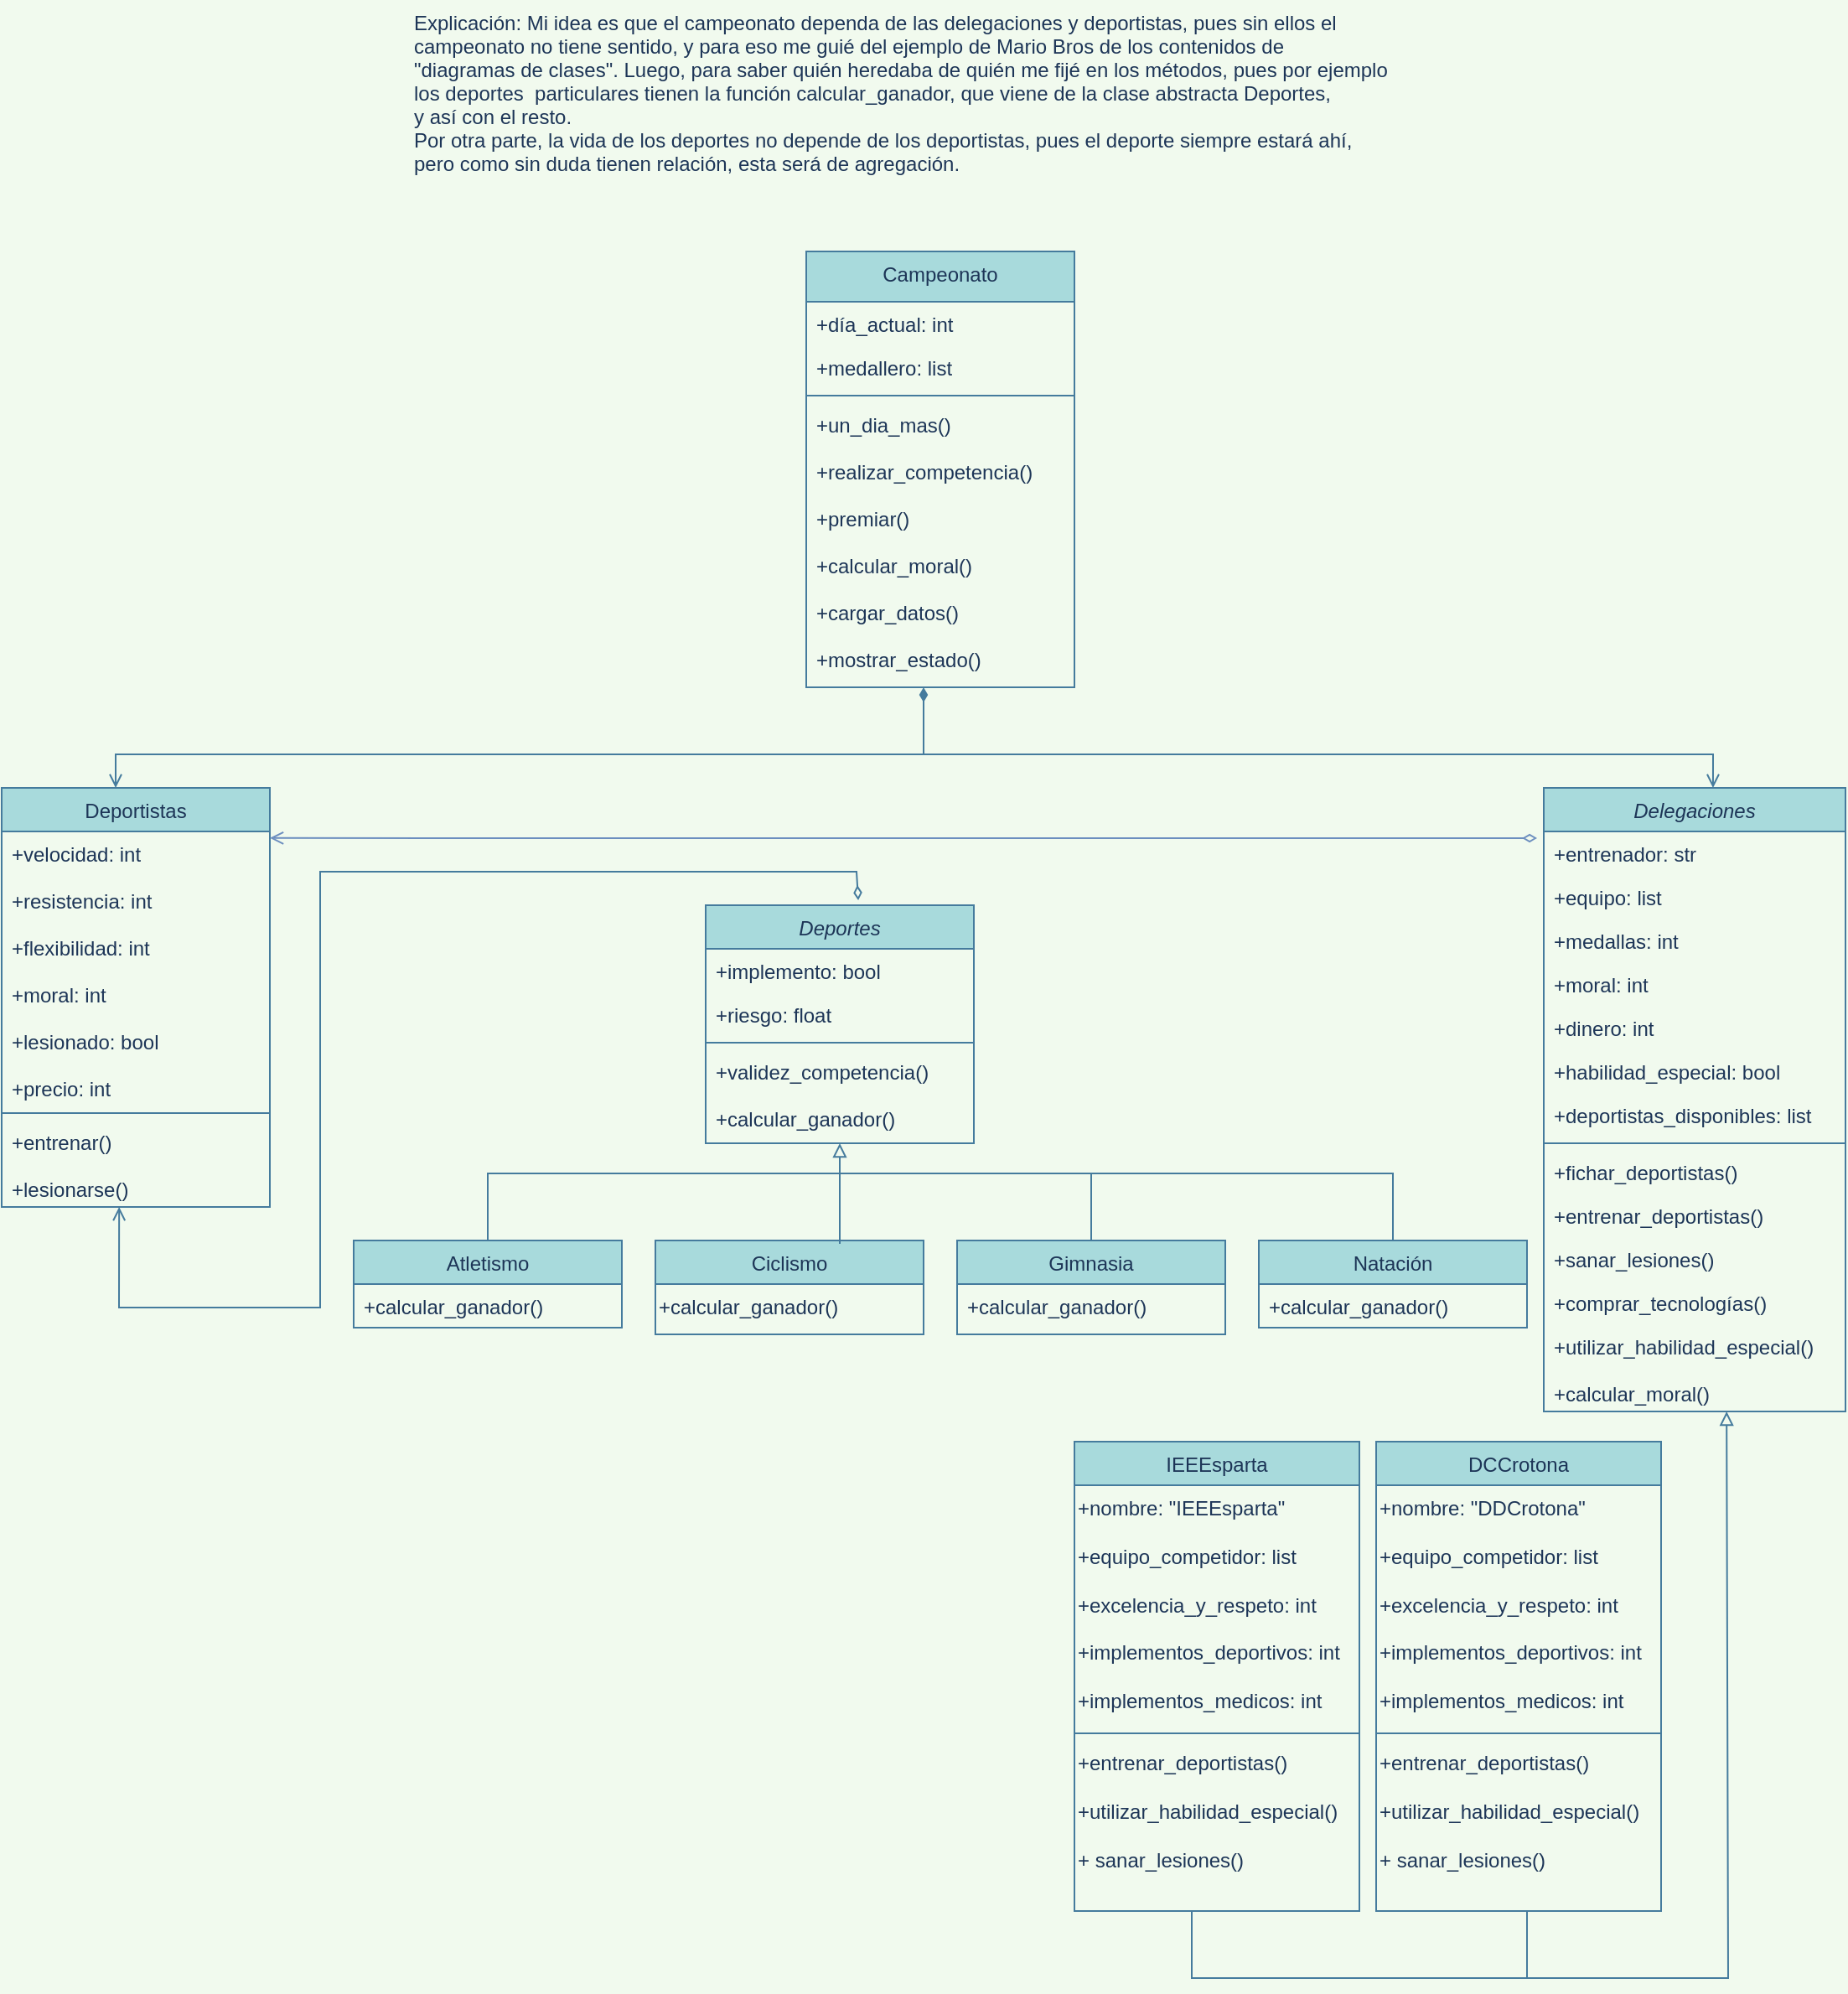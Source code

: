 <mxfile version="13.7.3" type="github">
  <diagram id="C5RBs43oDa-KdzZeNtuy" name="Page-1">
    <mxGraphModel dx="1695" dy="1620" grid="1" gridSize="10" guides="1" tooltips="1" connect="1" arrows="1" fold="1" page="1" pageScale="1" pageWidth="827" pageHeight="1169" background="#F1FAEE" math="0" shadow="0">
      <root>
        <mxCell id="WIyWlLk6GJQsqaUBKTNV-0" />
        <mxCell id="WIyWlLk6GJQsqaUBKTNV-1" parent="WIyWlLk6GJQsqaUBKTNV-0" />
        <mxCell id="mVQUmrM8wRDj-4UBV71F-0" style="edgeStyle=orthogonalEdgeStyle;rounded=0;orthogonalLoop=1;jettySize=auto;html=1;exitX=0.5;exitY=0;exitDx=0;exitDy=0;entryX=0.5;entryY=0.046;entryDx=0;entryDy=0;entryPerimeter=0;strokeColor=#457B9D;fontColor=#1D3557;labelBackgroundColor=#F1FAEE;" parent="WIyWlLk6GJQsqaUBKTNV-1" source="zkfFHV4jXpPFQw0GAbJ--17" target="zkfFHV4jXpPFQw0GAbJ--17" edge="1">
          <mxGeometry relative="1" as="geometry" />
        </mxCell>
        <mxCell id="zkfFHV4jXpPFQw0GAbJ--0" value="Deportes" style="swimlane;fontStyle=2;align=center;verticalAlign=top;childLayout=stackLayout;horizontal=1;startSize=26;horizontalStack=0;resizeParent=1;resizeLast=0;collapsible=1;marginBottom=0;rounded=0;shadow=0;strokeWidth=1;fillColor=#A8DADC;strokeColor=#457B9D;fontColor=#1D3557;" parent="WIyWlLk6GJQsqaUBKTNV-1" vertex="1">
          <mxGeometry x="70" y="200" width="160" height="142" as="geometry">
            <mxRectangle x="70" y="200" width="160" height="26" as="alternateBounds" />
          </mxGeometry>
        </mxCell>
        <mxCell id="zkfFHV4jXpPFQw0GAbJ--1" value="+implemento: bool" style="text;align=left;verticalAlign=top;spacingLeft=4;spacingRight=4;overflow=hidden;rotatable=0;points=[[0,0.5],[1,0.5]];portConstraint=eastwest;fontColor=#1D3557;" parent="zkfFHV4jXpPFQw0GAbJ--0" vertex="1">
          <mxGeometry y="26" width="160" height="26" as="geometry" />
        </mxCell>
        <mxCell id="zkfFHV4jXpPFQw0GAbJ--2" value="+riesgo: float" style="text;align=left;verticalAlign=top;spacingLeft=4;spacingRight=4;overflow=hidden;rotatable=0;points=[[0,0.5],[1,0.5]];portConstraint=eastwest;rounded=0;shadow=0;html=0;fontColor=#1D3557;" parent="zkfFHV4jXpPFQw0GAbJ--0" vertex="1">
          <mxGeometry y="52" width="160" height="26" as="geometry" />
        </mxCell>
        <mxCell id="zkfFHV4jXpPFQw0GAbJ--4" value="" style="line;html=1;strokeWidth=1;align=left;verticalAlign=middle;spacingTop=-1;spacingLeft=3;spacingRight=3;rotatable=0;labelPosition=right;points=[];portConstraint=eastwest;fillColor=#A8DADC;strokeColor=#457B9D;fontColor=#1D3557;labelBackgroundColor=#F1FAEE;" parent="zkfFHV4jXpPFQw0GAbJ--0" vertex="1">
          <mxGeometry y="78" width="160" height="8" as="geometry" />
        </mxCell>
        <mxCell id="zkfFHV4jXpPFQw0GAbJ--5" value="+validez_competencia()&#xa;&#xa;+calcular_ganador()&#xa;" style="text;align=left;verticalAlign=top;spacingLeft=4;spacingRight=4;overflow=hidden;rotatable=0;points=[[0,0.5],[1,0.5]];portConstraint=eastwest;fontColor=#1D3557;" parent="zkfFHV4jXpPFQw0GAbJ--0" vertex="1">
          <mxGeometry y="86" width="160" height="56" as="geometry" />
        </mxCell>
        <mxCell id="mVQUmrM8wRDj-4UBV71F-27" value="Ciclismo" style="swimlane;fontStyle=0;align=center;verticalAlign=top;childLayout=stackLayout;horizontal=1;startSize=26;horizontalStack=0;resizeParent=1;resizeLast=0;collapsible=1;marginBottom=0;rounded=0;shadow=0;strokeWidth=1;fillColor=#A8DADC;strokeColor=#457B9D;fontColor=#1D3557;" parent="WIyWlLk6GJQsqaUBKTNV-1" vertex="1">
          <mxGeometry x="40" y="400" width="160" height="56" as="geometry">
            <mxRectangle x="230" y="140" width="160" height="26" as="alternateBounds" />
          </mxGeometry>
        </mxCell>
        <mxCell id="mVQUmrM8wRDj-4UBV71F-41" value="+calcular_ganador()" style="text;whiteSpace=wrap;html=1;fontColor=#1D3557;" parent="mVQUmrM8wRDj-4UBV71F-27" vertex="1">
          <mxGeometry y="26" width="160" height="30" as="geometry" />
        </mxCell>
        <mxCell id="mVQUmrM8wRDj-4UBV71F-51" value="" style="edgeStyle=orthogonalEdgeStyle;rounded=0;jumpSize=6;orthogonalLoop=1;jettySize=auto;html=1;endArrow=block;endFill=0;entryX=0.5;entryY=1;entryDx=0;entryDy=0;strokeColor=#457B9D;fontColor=#1D3557;labelBackgroundColor=#F1FAEE;" parent="WIyWlLk6GJQsqaUBKTNV-1" source="mVQUmrM8wRDj-4UBV71F-35" target="zkfFHV4jXpPFQw0GAbJ--0" edge="1">
          <mxGeometry relative="1" as="geometry">
            <mxPoint x="150" y="350" as="targetPoint" />
            <Array as="points">
              <mxPoint x="-60" y="360" />
              <mxPoint x="150" y="360" />
            </Array>
          </mxGeometry>
        </mxCell>
        <mxCell id="mVQUmrM8wRDj-4UBV71F-35" value="Atletismo" style="swimlane;fontStyle=0;align=center;verticalAlign=top;childLayout=stackLayout;horizontal=1;startSize=26;horizontalStack=0;resizeParent=1;resizeLast=0;collapsible=1;marginBottom=0;rounded=0;shadow=0;strokeWidth=1;fillColor=#A8DADC;strokeColor=#457B9D;fontColor=#1D3557;" parent="WIyWlLk6GJQsqaUBKTNV-1" vertex="1">
          <mxGeometry x="-140" y="400" width="160" height="52" as="geometry">
            <mxRectangle x="230" y="140" width="160" height="26" as="alternateBounds" />
          </mxGeometry>
        </mxCell>
        <mxCell id="mVQUmrM8wRDj-4UBV71F-36" value="+calcular_ganador()" style="text;align=left;verticalAlign=top;spacingLeft=4;spacingRight=4;overflow=hidden;rotatable=0;points=[[0,0.5],[1,0.5]];portConstraint=eastwest;fontColor=#1D3557;" parent="mVQUmrM8wRDj-4UBV71F-35" vertex="1">
          <mxGeometry y="26" width="160" height="26" as="geometry" />
        </mxCell>
        <mxCell id="mVQUmrM8wRDj-4UBV71F-38" value="Natación" style="swimlane;fontStyle=0;align=center;verticalAlign=top;childLayout=stackLayout;horizontal=1;startSize=26;horizontalStack=0;resizeParent=1;resizeLast=0;collapsible=1;marginBottom=0;rounded=0;shadow=0;strokeWidth=1;fillColor=#A8DADC;strokeColor=#457B9D;fontColor=#1D3557;" parent="WIyWlLk6GJQsqaUBKTNV-1" vertex="1">
          <mxGeometry x="400" y="400" width="160" height="52" as="geometry">
            <mxRectangle x="230" y="140" width="160" height="26" as="alternateBounds" />
          </mxGeometry>
        </mxCell>
        <mxCell id="mVQUmrM8wRDj-4UBV71F-39" value="+calcular_ganador()" style="text;align=left;verticalAlign=top;spacingLeft=4;spacingRight=4;overflow=hidden;rotatable=0;points=[[0,0.5],[1,0.5]];portConstraint=eastwest;fontColor=#1D3557;" parent="mVQUmrM8wRDj-4UBV71F-38" vertex="1">
          <mxGeometry y="26" width="160" height="26" as="geometry" />
        </mxCell>
        <mxCell id="mVQUmrM8wRDj-4UBV71F-32" value="Gimnasia" style="swimlane;fontStyle=0;align=center;verticalAlign=top;childLayout=stackLayout;horizontal=1;startSize=26;horizontalStack=0;resizeParent=1;resizeLast=0;collapsible=1;marginBottom=0;rounded=0;shadow=0;strokeWidth=1;fillColor=#A8DADC;strokeColor=#457B9D;fontColor=#1D3557;" parent="WIyWlLk6GJQsqaUBKTNV-1" vertex="1">
          <mxGeometry x="220" y="400" width="160" height="56" as="geometry">
            <mxRectangle x="230" y="140" width="160" height="26" as="alternateBounds" />
          </mxGeometry>
        </mxCell>
        <mxCell id="mVQUmrM8wRDj-4UBV71F-34" value="+calcular_ganador()" style="text;align=left;verticalAlign=top;spacingLeft=4;spacingRight=4;overflow=hidden;rotatable=0;points=[[0,0.5],[1,0.5]];portConstraint=eastwest;rounded=0;shadow=0;html=0;fontColor=#1D3557;" parent="mVQUmrM8wRDj-4UBV71F-32" vertex="1">
          <mxGeometry y="26" width="160" height="30" as="geometry" />
        </mxCell>
        <mxCell id="mVQUmrM8wRDj-4UBV71F-67" value="" style="endArrow=none;html=1;entryX=0.5;entryY=0;entryDx=0;entryDy=0;rounded=0;strokeColor=#457B9D;fontColor=#1D3557;labelBackgroundColor=#F1FAEE;" parent="WIyWlLk6GJQsqaUBKTNV-1" target="mVQUmrM8wRDj-4UBV71F-38" edge="1">
          <mxGeometry width="50" height="50" relative="1" as="geometry">
            <mxPoint x="150" y="360" as="sourcePoint" />
            <mxPoint x="480" y="360" as="targetPoint" />
            <Array as="points">
              <mxPoint x="480" y="360" />
            </Array>
          </mxGeometry>
        </mxCell>
        <mxCell id="mVQUmrM8wRDj-4UBV71F-68" value="" style="endArrow=none;html=1;exitX=0.5;exitY=0;exitDx=0;exitDy=0;strokeColor=#457B9D;fontColor=#1D3557;labelBackgroundColor=#F1FAEE;" parent="WIyWlLk6GJQsqaUBKTNV-1" source="mVQUmrM8wRDj-4UBV71F-32" edge="1">
          <mxGeometry width="50" height="50" relative="1" as="geometry">
            <mxPoint x="270" y="380" as="sourcePoint" />
            <mxPoint x="300" y="360" as="targetPoint" />
          </mxGeometry>
        </mxCell>
        <mxCell id="mVQUmrM8wRDj-4UBV71F-72" value="" style="endArrow=none;html=1;strokeColor=#457B9D;fontColor=#1D3557;labelBackgroundColor=#F1FAEE;" parent="WIyWlLk6GJQsqaUBKTNV-1" edge="1">
          <mxGeometry width="50" height="50" relative="1" as="geometry">
            <mxPoint x="150" y="360" as="sourcePoint" />
            <mxPoint x="150" y="402" as="targetPoint" />
          </mxGeometry>
        </mxCell>
        <mxCell id="mVQUmrM8wRDj-4UBV71F-78" value="" style="endArrow=none;html=1;strokeWidth=1;endFill=0;startArrow=block;startFill=0;rounded=0;strokeColor=#457B9D;fontColor=#1D3557;labelBackgroundColor=#F1FAEE;exitX=0.606;exitY=1.04;exitDx=0;exitDy=0;exitPerimeter=0;" parent="WIyWlLk6GJQsqaUBKTNV-1" source="mVQUmrM8wRDj-4UBV71F-16" edge="1">
          <mxGeometry width="50" height="50" relative="1" as="geometry">
            <mxPoint x="671" y="500" as="sourcePoint" />
            <mxPoint x="360" y="800" as="targetPoint" />
            <Array as="points">
              <mxPoint x="680" y="840" />
              <mxPoint x="360" y="840" />
            </Array>
          </mxGeometry>
        </mxCell>
        <mxCell id="mVQUmrM8wRDj-4UBV71F-79" value="" style="endArrow=none;html=1;strokeWidth=1;strokeColor=#457B9D;fontColor=#1D3557;labelBackgroundColor=#F1FAEE;" parent="WIyWlLk6GJQsqaUBKTNV-1" edge="1">
          <mxGeometry width="50" height="50" relative="1" as="geometry">
            <mxPoint x="560" y="840" as="sourcePoint" />
            <mxPoint x="560" y="800" as="targetPoint" />
          </mxGeometry>
        </mxCell>
        <mxCell id="zkfFHV4jXpPFQw0GAbJ--6" value="Delegaciones" style="swimlane;fontStyle=2;align=center;verticalAlign=top;childLayout=stackLayout;horizontal=1;startSize=26;horizontalStack=0;resizeParent=1;resizeLast=0;collapsible=1;marginBottom=0;rounded=0;shadow=0;strokeWidth=1;fillColor=#A8DADC;strokeColor=#457B9D;fontColor=#1D3557;" parent="WIyWlLk6GJQsqaUBKTNV-1" vertex="1">
          <mxGeometry x="570" y="130" width="180" height="372" as="geometry">
            <mxRectangle x="120" y="360" width="160" height="26" as="alternateBounds" />
          </mxGeometry>
        </mxCell>
        <mxCell id="zkfFHV4jXpPFQw0GAbJ--7" value="+entrenador: str" style="text;align=left;verticalAlign=top;spacingLeft=4;spacingRight=4;overflow=hidden;rotatable=0;points=[[0,0.5],[1,0.5]];portConstraint=eastwest;fontColor=#1D3557;" parent="zkfFHV4jXpPFQw0GAbJ--6" vertex="1">
          <mxGeometry y="26" width="180" height="26" as="geometry" />
        </mxCell>
        <mxCell id="zkfFHV4jXpPFQw0GAbJ--8" value="+equipo: list" style="text;align=left;verticalAlign=top;spacingLeft=4;spacingRight=4;overflow=hidden;rotatable=0;points=[[0,0.5],[1,0.5]];portConstraint=eastwest;rounded=0;shadow=0;html=0;fontColor=#1D3557;" parent="zkfFHV4jXpPFQw0GAbJ--6" vertex="1">
          <mxGeometry y="52" width="180" height="26" as="geometry" />
        </mxCell>
        <mxCell id="zkfFHV4jXpPFQw0GAbJ--11" value="+medallas: int" style="text;align=left;verticalAlign=top;spacingLeft=4;spacingRight=4;overflow=hidden;rotatable=0;points=[[0,0.5],[1,0.5]];portConstraint=eastwest;fontColor=#1D3557;" parent="zkfFHV4jXpPFQw0GAbJ--6" vertex="1">
          <mxGeometry y="78" width="180" height="26" as="geometry" />
        </mxCell>
        <mxCell id="mVQUmrM8wRDj-4UBV71F-1" value="+moral: int" style="text;align=left;verticalAlign=top;spacingLeft=4;spacingRight=4;overflow=hidden;rotatable=0;points=[[0,0.5],[1,0.5]];portConstraint=eastwest;fontColor=#1D3557;" parent="zkfFHV4jXpPFQw0GAbJ--6" vertex="1">
          <mxGeometry y="104" width="180" height="26" as="geometry" />
        </mxCell>
        <mxCell id="mVQUmrM8wRDj-4UBV71F-2" value="+dinero: int&#xa;" style="text;align=left;verticalAlign=top;spacingLeft=4;spacingRight=4;overflow=hidden;rotatable=0;points=[[0,0.5],[1,0.5]];portConstraint=eastwest;fontColor=#1D3557;" parent="zkfFHV4jXpPFQw0GAbJ--6" vertex="1">
          <mxGeometry y="130" width="180" height="26" as="geometry" />
        </mxCell>
        <mxCell id="mVQUmrM8wRDj-4UBV71F-6" value="+habilidad_especial: bool" style="text;align=left;verticalAlign=top;spacingLeft=4;spacingRight=4;overflow=hidden;rotatable=0;points=[[0,0.5],[1,0.5]];portConstraint=eastwest;fontColor=#1D3557;" parent="zkfFHV4jXpPFQw0GAbJ--6" vertex="1">
          <mxGeometry y="156" width="180" height="26" as="geometry" />
        </mxCell>
        <mxCell id="mVQUmrM8wRDj-4UBV71F-8" value="+deportistas_disponibles: list" style="text;align=left;verticalAlign=top;spacingLeft=4;spacingRight=4;overflow=hidden;rotatable=0;points=[[0,0.5],[1,0.5]];portConstraint=eastwest;fontColor=#1D3557;" parent="zkfFHV4jXpPFQw0GAbJ--6" vertex="1">
          <mxGeometry y="182" width="180" height="26" as="geometry" />
        </mxCell>
        <mxCell id="mVQUmrM8wRDj-4UBV71F-9" value="" style="line;html=1;strokeWidth=1;align=left;verticalAlign=middle;spacingTop=-1;spacingLeft=3;spacingRight=3;rotatable=0;labelPosition=right;points=[];portConstraint=eastwest;fillColor=#A8DADC;strokeColor=#457B9D;fontColor=#1D3557;labelBackgroundColor=#F1FAEE;" parent="zkfFHV4jXpPFQw0GAbJ--6" vertex="1">
          <mxGeometry y="208" width="180" height="8" as="geometry" />
        </mxCell>
        <mxCell id="mVQUmrM8wRDj-4UBV71F-12" value="+fichar_deportistas()" style="text;align=left;verticalAlign=top;spacingLeft=4;spacingRight=4;overflow=hidden;rotatable=0;points=[[0,0.5],[1,0.5]];portConstraint=eastwest;fontColor=#1D3557;" parent="zkfFHV4jXpPFQw0GAbJ--6" vertex="1">
          <mxGeometry y="216" width="180" height="26" as="geometry" />
        </mxCell>
        <mxCell id="mVQUmrM8wRDj-4UBV71F-14" value="+entrenar_deportistas()" style="text;align=left;verticalAlign=top;spacingLeft=4;spacingRight=4;overflow=hidden;rotatable=0;points=[[0,0.5],[1,0.5]];portConstraint=eastwest;fontColor=#1D3557;" parent="zkfFHV4jXpPFQw0GAbJ--6" vertex="1">
          <mxGeometry y="242" width="180" height="26" as="geometry" />
        </mxCell>
        <mxCell id="mVQUmrM8wRDj-4UBV71F-13" value="+sanar_lesiones()" style="text;align=left;verticalAlign=top;spacingLeft=4;spacingRight=4;overflow=hidden;rotatable=0;points=[[0,0.5],[1,0.5]];portConstraint=eastwest;fontColor=#1D3557;" parent="zkfFHV4jXpPFQw0GAbJ--6" vertex="1">
          <mxGeometry y="268" width="180" height="26" as="geometry" />
        </mxCell>
        <mxCell id="mVQUmrM8wRDj-4UBV71F-15" value="+comprar_tecnologías()" style="text;align=left;verticalAlign=top;spacingLeft=4;spacingRight=4;overflow=hidden;rotatable=0;points=[[0,0.5],[1,0.5]];portConstraint=eastwest;fontColor=#1D3557;" parent="zkfFHV4jXpPFQw0GAbJ--6" vertex="1">
          <mxGeometry y="294" width="180" height="26" as="geometry" />
        </mxCell>
        <mxCell id="mVQUmrM8wRDj-4UBV71F-16" value="+utilizar_habilidad_especial()&#xa;&#xa;+calcular_moral()&#xa;" style="text;align=left;verticalAlign=top;spacingLeft=4;spacingRight=4;overflow=hidden;rotatable=0;points=[[0,0.5],[1,0.5]];portConstraint=eastwest;fontColor=#1D3557;" parent="zkfFHV4jXpPFQw0GAbJ--6" vertex="1">
          <mxGeometry y="320" width="180" height="50" as="geometry" />
        </mxCell>
        <mxCell id="zkfFHV4jXpPFQw0GAbJ--13" value="Deportistas" style="swimlane;fontStyle=0;align=center;verticalAlign=top;childLayout=stackLayout;horizontal=1;startSize=26;horizontalStack=0;resizeParent=1;resizeLast=0;collapsible=1;marginBottom=0;rounded=0;shadow=0;strokeWidth=1;fillColor=#A8DADC;strokeColor=#457B9D;fontColor=#1D3557;" parent="WIyWlLk6GJQsqaUBKTNV-1" vertex="1">
          <mxGeometry x="-350" y="130" width="160" height="250" as="geometry">
            <mxRectangle x="340" y="380" width="170" height="26" as="alternateBounds" />
          </mxGeometry>
        </mxCell>
        <mxCell id="zkfFHV4jXpPFQw0GAbJ--14" value="+velocidad: int&#xa;&#xa;+resistencia: int&#xa;&#xa;+flexibilidad: int&#xa;&#xa;+moral: int&#xa;&#xa;+lesionado: bool&#xa;&#xa;+precio: int&#xa;" style="text;align=left;verticalAlign=top;spacingLeft=4;spacingRight=4;overflow=hidden;rotatable=0;points=[[0,0.5],[1,0.5]];portConstraint=eastwest;fontColor=#1D3557;" parent="zkfFHV4jXpPFQw0GAbJ--13" vertex="1">
          <mxGeometry y="26" width="160" height="164" as="geometry" />
        </mxCell>
        <mxCell id="mVQUmrM8wRDj-4UBV71F-17" value="" style="line;html=1;strokeWidth=1;align=left;verticalAlign=middle;spacingTop=-1;spacingLeft=3;spacingRight=3;rotatable=0;labelPosition=right;points=[];portConstraint=eastwest;fillColor=#A8DADC;strokeColor=#457B9D;fontColor=#1D3557;labelBackgroundColor=#F1FAEE;" parent="zkfFHV4jXpPFQw0GAbJ--13" vertex="1">
          <mxGeometry y="190" width="160" height="8" as="geometry" />
        </mxCell>
        <mxCell id="mVQUmrM8wRDj-4UBV71F-18" value="+entrenar()&#xa;&#xa;+lesionarse()&#xa;" style="text;align=left;verticalAlign=top;spacingLeft=4;spacingRight=4;overflow=hidden;rotatable=0;points=[[0,0.5],[1,0.5]];portConstraint=eastwest;fontColor=#1D3557;" parent="zkfFHV4jXpPFQw0GAbJ--13" vertex="1">
          <mxGeometry y="198" width="160" height="52" as="geometry" />
        </mxCell>
        <mxCell id="mVQUmrM8wRDj-4UBV71F-81" value="" style="endArrow=diamondThin;startArrow=open;html=1;strokeWidth=1;exitX=0.438;exitY=1;exitDx=0;exitDy=0;exitPerimeter=0;entryX=0.569;entryY=-0.021;entryDx=0;entryDy=0;entryPerimeter=0;rounded=0;endFill=0;startFill=0;strokeColor=#457B9D;fontColor=#1D3557;labelBackgroundColor=#F1FAEE;" parent="WIyWlLk6GJQsqaUBKTNV-1" source="mVQUmrM8wRDj-4UBV71F-18" target="zkfFHV4jXpPFQw0GAbJ--0" edge="1">
          <mxGeometry width="50" height="50" relative="1" as="geometry">
            <mxPoint x="-80" y="270" as="sourcePoint" />
            <mxPoint x="160" y="190" as="targetPoint" />
            <Array as="points">
              <mxPoint x="-280" y="440" />
              <mxPoint x="-160" y="440" />
              <mxPoint x="-160" y="180" />
              <mxPoint x="160" y="180" />
            </Array>
          </mxGeometry>
        </mxCell>
        <mxCell id="zkfFHV4jXpPFQw0GAbJ--17" value="Campeonato&#xa;" style="swimlane;fontStyle=0;align=center;verticalAlign=top;childLayout=stackLayout;horizontal=1;startSize=30;horizontalStack=0;resizeParent=1;resizeLast=0;collapsible=1;marginBottom=0;rounded=0;shadow=0;strokeWidth=1;fillColor=#A8DADC;strokeColor=#457B9D;fontColor=#1D3557;" parent="WIyWlLk6GJQsqaUBKTNV-1" vertex="1">
          <mxGeometry x="130" y="-190" width="160" height="260" as="geometry">
            <mxRectangle x="550" y="140" width="160" height="26" as="alternateBounds" />
          </mxGeometry>
        </mxCell>
        <mxCell id="zkfFHV4jXpPFQw0GAbJ--18" value="+día_actual: int" style="text;align=left;verticalAlign=top;spacingLeft=4;spacingRight=4;overflow=hidden;rotatable=0;points=[[0,0.5],[1,0.5]];portConstraint=eastwest;fontColor=#1D3557;" parent="zkfFHV4jXpPFQw0GAbJ--17" vertex="1">
          <mxGeometry y="30" width="160" height="26" as="geometry" />
        </mxCell>
        <mxCell id="zkfFHV4jXpPFQw0GAbJ--19" value="+medallero: list" style="text;align=left;verticalAlign=top;spacingLeft=4;spacingRight=4;overflow=hidden;rotatable=0;points=[[0,0.5],[1,0.5]];portConstraint=eastwest;rounded=0;shadow=0;html=0;fontColor=#1D3557;" parent="zkfFHV4jXpPFQw0GAbJ--17" vertex="1">
          <mxGeometry y="56" width="160" height="26" as="geometry" />
        </mxCell>
        <mxCell id="zkfFHV4jXpPFQw0GAbJ--23" value="" style="line;html=1;strokeWidth=1;align=left;verticalAlign=middle;spacingTop=-1;spacingLeft=3;spacingRight=3;rotatable=0;labelPosition=right;points=[];portConstraint=eastwest;fillColor=#A8DADC;strokeColor=#457B9D;fontColor=#1D3557;labelBackgroundColor=#F1FAEE;" parent="zkfFHV4jXpPFQw0GAbJ--17" vertex="1">
          <mxGeometry y="82" width="160" height="8" as="geometry" />
        </mxCell>
        <mxCell id="zkfFHV4jXpPFQw0GAbJ--24" value="+un_dia_mas()&#xa;&#xa;+realizar_competencia()&#xa;&#xa;+premiar()&#xa;&#xa; +calcular_moral()&#xa;&#xa;+cargar_datos()&#xa;&#xa;+mostrar_estado()&#xa;" style="text;align=left;verticalAlign=top;spacingLeft=4;spacingRight=4;overflow=hidden;rotatable=0;points=[[0,0.5],[1,0.5]];portConstraint=eastwest;fontColor=#1D3557;" parent="zkfFHV4jXpPFQw0GAbJ--17" vertex="1">
          <mxGeometry y="90" width="160" height="170" as="geometry" />
        </mxCell>
        <mxCell id="mVQUmrM8wRDj-4UBV71F-83" value="" style="endArrow=open;html=1;strokeWidth=1;entryX=0.561;entryY=0;entryDx=0;entryDy=0;entryPerimeter=0;rounded=0;endFill=0;startArrow=diamondThin;startFill=1;strokeColor=#457B9D;fontColor=#1D3557;labelBackgroundColor=#F1FAEE;" parent="WIyWlLk6GJQsqaUBKTNV-1" target="zkfFHV4jXpPFQw0GAbJ--6" edge="1">
          <mxGeometry width="50" height="50" relative="1" as="geometry">
            <mxPoint x="200" y="70" as="sourcePoint" />
            <mxPoint x="570" y="100" as="targetPoint" />
            <Array as="points">
              <mxPoint x="200" y="110" />
              <mxPoint x="671" y="110" />
            </Array>
          </mxGeometry>
        </mxCell>
        <mxCell id="mVQUmrM8wRDj-4UBV71F-45" value="DCCrotona" style="swimlane;fontStyle=0;align=center;verticalAlign=top;childLayout=stackLayout;horizontal=1;startSize=26;horizontalStack=0;resizeParent=1;resizeLast=0;collapsible=1;marginBottom=0;rounded=0;shadow=0;strokeWidth=1;fillColor=#A8DADC;strokeColor=#457B9D;fontColor=#1D3557;" parent="WIyWlLk6GJQsqaUBKTNV-1" vertex="1">
          <mxGeometry x="470" y="520" width="170" height="280" as="geometry">
            <mxRectangle x="230" y="140" width="160" height="26" as="alternateBounds" />
          </mxGeometry>
        </mxCell>
        <mxCell id="s-XZxQeQs8BgU2unoKgv-8" value="&lt;div&gt;+nombre: &quot;DDCrotona&quot;&lt;br&gt;&lt;/div&gt;&lt;div&gt;&lt;br&gt;&lt;/div&gt;&lt;div&gt;+equipo_competidor: list&lt;/div&gt;&lt;div&gt;&lt;br&gt;&lt;/div&gt;&lt;div&gt;+excelencia_y_respeto: int&lt;/div&gt;&lt;div&gt;&lt;br&gt;&lt;/div&gt;&lt;div&gt;+implementos_deportivos: int&lt;/div&gt;&lt;div&gt;&lt;br&gt;&lt;/div&gt;&lt;div&gt;+implementos_medicos: int&lt;br&gt;&lt;/div&gt;&lt;div&gt;&lt;br&gt;&lt;/div&gt;" style="text;whiteSpace=wrap;html=1;fontColor=#1D3557;" vertex="1" parent="mVQUmrM8wRDj-4UBV71F-45">
          <mxGeometry y="26" width="170" height="144" as="geometry" />
        </mxCell>
        <mxCell id="s-XZxQeQs8BgU2unoKgv-11" value="" style="line;html=1;strokeWidth=1;align=left;verticalAlign=middle;spacingTop=-1;spacingLeft=3;spacingRight=3;rotatable=0;labelPosition=right;points=[];portConstraint=eastwest;fillColor=#A8DADC;strokeColor=#457B9D;fontColor=#1D3557;labelBackgroundColor=#F1FAEE;" vertex="1" parent="mVQUmrM8wRDj-4UBV71F-45">
          <mxGeometry y="170" width="170" height="8" as="geometry" />
        </mxCell>
        <mxCell id="s-XZxQeQs8BgU2unoKgv-10" value="&lt;div&gt;+entrenar_deportistas()&lt;br&gt;&lt;/div&gt;&lt;div&gt;&lt;br&gt;&lt;/div&gt;&lt;div&gt;+utilizar_habilidad_especial()&lt;/div&gt;&lt;div&gt;&lt;br&gt;&lt;/div&gt;&lt;div&gt;+ sanar_lesiones()&lt;/div&gt;&lt;div&gt;&lt;br&gt;&lt;/div&gt;" style="text;whiteSpace=wrap;html=1;fontColor=#1D3557;" vertex="1" parent="mVQUmrM8wRDj-4UBV71F-45">
          <mxGeometry y="178" width="170" height="2" as="geometry" />
        </mxCell>
        <mxCell id="W6Zx8q4FkNxidg2lfixr-0" value="" style="endArrow=none;html=1;exitX=0.425;exitY=0;exitDx=0;exitDy=0;exitPerimeter=0;rounded=0;endFill=0;startArrow=open;startFill=0;strokeColor=#457B9D;fontColor=#1D3557;labelBackgroundColor=#F1FAEE;" parent="WIyWlLk6GJQsqaUBKTNV-1" source="zkfFHV4jXpPFQw0GAbJ--13" edge="1">
          <mxGeometry width="50" height="50" relative="1" as="geometry">
            <mxPoint x="30" y="260" as="sourcePoint" />
            <mxPoint x="200" y="110" as="targetPoint" />
            <Array as="points">
              <mxPoint x="-282" y="110" />
            </Array>
          </mxGeometry>
        </mxCell>
        <mxCell id="W6Zx8q4FkNxidg2lfixr-7" value="Explicación: Mi idea es que el campeonato dependa de las delegaciones y deportistas, pues sin ellos el &#xa;campeonato no tiene sentido, y para eso me guié del ejemplo de Mario Bros de los contenidos de &#xa;&quot;diagramas de clases&quot;. Luego, para saber quién heredaba de quién me fijé en los métodos, pues por ejemplo&#xa;los deportes  particulares tienen la función calcular_ganador, que viene de la clase abstracta Deportes,&#xa;y así con el resto.&#xa;Por otra parte, la vida de los deportes no depende de los deportistas, pues el deporte siempre estará ahí,&#xa;pero como sin duda tienen relación, esta será de agregación.&#xa;&#xa;&#xa;&#xa;&#xa;&#xa;" style="text;align=left;verticalAlign=top;spacingLeft=4;spacingRight=4;overflow=hidden;rotatable=0;points=[[0,0.5],[1,0.5]];portConstraint=eastwest;fontColor=#1D3557;" parent="WIyWlLk6GJQsqaUBKTNV-1" vertex="1">
          <mxGeometry x="-110" y="-340" width="620" height="110" as="geometry" />
        </mxCell>
        <mxCell id="s-XZxQeQs8BgU2unoKgv-0" value="" style="endArrow=diamondThin;html=1;exitX=1;exitY=0.024;exitDx=0;exitDy=0;exitPerimeter=0;endFill=0;startArrow=open;startFill=0;fillColor=#dae8fc;strokeColor=#6c8ebf;entryX=-0.022;entryY=0.154;entryDx=0;entryDy=0;entryPerimeter=0;" edge="1" parent="WIyWlLk6GJQsqaUBKTNV-1" source="zkfFHV4jXpPFQw0GAbJ--14" target="zkfFHV4jXpPFQw0GAbJ--7">
          <mxGeometry width="50" height="50" relative="1" as="geometry">
            <mxPoint x="280" y="240" as="sourcePoint" />
            <mxPoint x="310" y="161" as="targetPoint" />
          </mxGeometry>
        </mxCell>
        <mxCell id="mVQUmrM8wRDj-4UBV71F-43" value="IEEEsparta" style="swimlane;fontStyle=0;align=center;verticalAlign=top;childLayout=stackLayout;horizontal=1;startSize=26;horizontalStack=0;resizeParent=1;resizeLast=0;collapsible=1;marginBottom=0;rounded=0;shadow=0;strokeWidth=1;fillColor=#A8DADC;strokeColor=#457B9D;fontColor=#1D3557;" parent="WIyWlLk6GJQsqaUBKTNV-1" vertex="1">
          <mxGeometry x="290" y="520" width="170" height="280" as="geometry">
            <mxRectangle x="230" y="140" width="160" height="26" as="alternateBounds" />
          </mxGeometry>
        </mxCell>
        <mxCell id="s-XZxQeQs8BgU2unoKgv-7" value="&lt;div&gt;+nombre: &quot;IEEEsparta&quot;&lt;br&gt;&lt;/div&gt;&lt;div&gt;&lt;br&gt;&lt;/div&gt;&lt;div&gt;+equipo_competidor: list&lt;/div&gt;&lt;div&gt;&lt;br&gt;&lt;/div&gt;&lt;div&gt;+excelencia_y_respeto: int&lt;/div&gt;&lt;div&gt;&lt;br&gt;&lt;/div&gt;&lt;div&gt;+implementos_deportivos: int&lt;/div&gt;&lt;div&gt;&lt;br&gt;&lt;/div&gt;&lt;div&gt;+implementos_medicos: int&lt;br&gt;&lt;/div&gt;&lt;div&gt;&lt;br&gt;&lt;/div&gt;" style="text;whiteSpace=wrap;html=1;fontColor=#1D3557;" vertex="1" parent="mVQUmrM8wRDj-4UBV71F-43">
          <mxGeometry y="26" width="170" height="144" as="geometry" />
        </mxCell>
        <mxCell id="s-XZxQeQs8BgU2unoKgv-6" value="" style="line;html=1;strokeWidth=1;align=left;verticalAlign=middle;spacingTop=-1;spacingLeft=3;spacingRight=3;rotatable=0;labelPosition=right;points=[];portConstraint=eastwest;fillColor=#A8DADC;strokeColor=#457B9D;fontColor=#1D3557;labelBackgroundColor=#F1FAEE;" vertex="1" parent="mVQUmrM8wRDj-4UBV71F-43">
          <mxGeometry y="170" width="170" height="8" as="geometry" />
        </mxCell>
        <mxCell id="s-XZxQeQs8BgU2unoKgv-3" value="&lt;div&gt;+entrenar_deportistas()&lt;br&gt;&lt;/div&gt;&lt;div&gt;&lt;br&gt;&lt;/div&gt;&lt;div&gt;+utilizar_habilidad_especial()&lt;/div&gt;&lt;div&gt;&lt;br&gt;&lt;/div&gt;&lt;div&gt;+ sanar_lesiones()&lt;/div&gt;&lt;div&gt;&lt;br&gt;&lt;/div&gt;" style="text;whiteSpace=wrap;html=1;fontColor=#1D3557;" vertex="1" parent="mVQUmrM8wRDj-4UBV71F-43">
          <mxGeometry y="178" width="170" height="2" as="geometry" />
        </mxCell>
      </root>
    </mxGraphModel>
  </diagram>
</mxfile>
